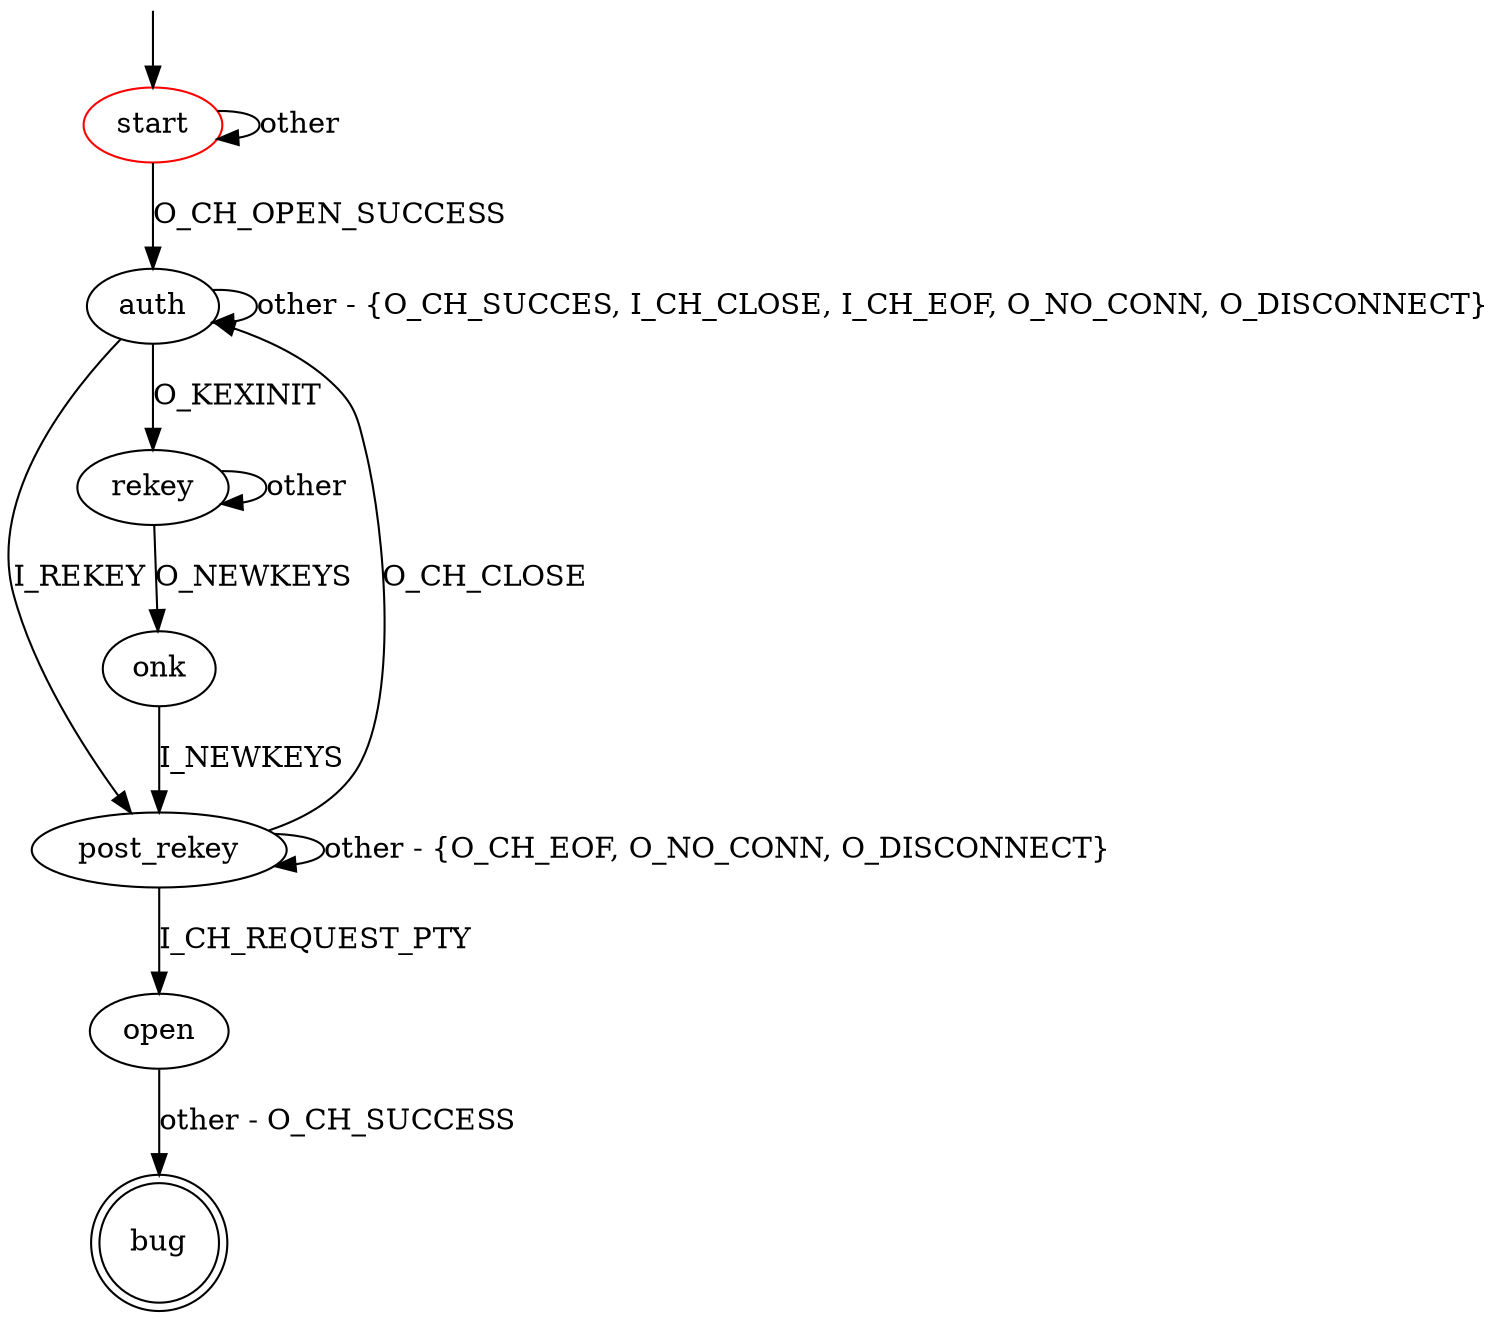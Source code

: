 digraph G {
label=""
start [color="red"]
bug [shape="doublecircle"]

start -> auth [label="O_CH_OPEN_SUCCESS"]
start -> start [label="other"]
auth -> post_rekey [label="I_REKEY"]
auth -> rekey [label="O_KEXINIT"]
auth -> auth [label="other - {O_CH_SUCCES, I_CH_CLOSE, I_CH_EOF, O_NO_CONN, O_DISCONNECT}"]

rekey -> onk [label="O_NEWKEYS"]
rekey -> rekey [label="other"]
onk -> post_rekey [label="I_NEWKEYS"]

post_rekey -> open [label="I_CH_REQUEST_PTY"]
post_rekey -> auth [label="O_CH_CLOSE"]
post_rekey -> post_rekey [label="other - {O_CH_EOF, O_NO_CONN, O_DISCONNECT}"]
open -> bug [label="other - O_CH_SUCCESS"]

__start0 [label="" shape="none" width="0" height="0"];
__start0 -> start;
}
